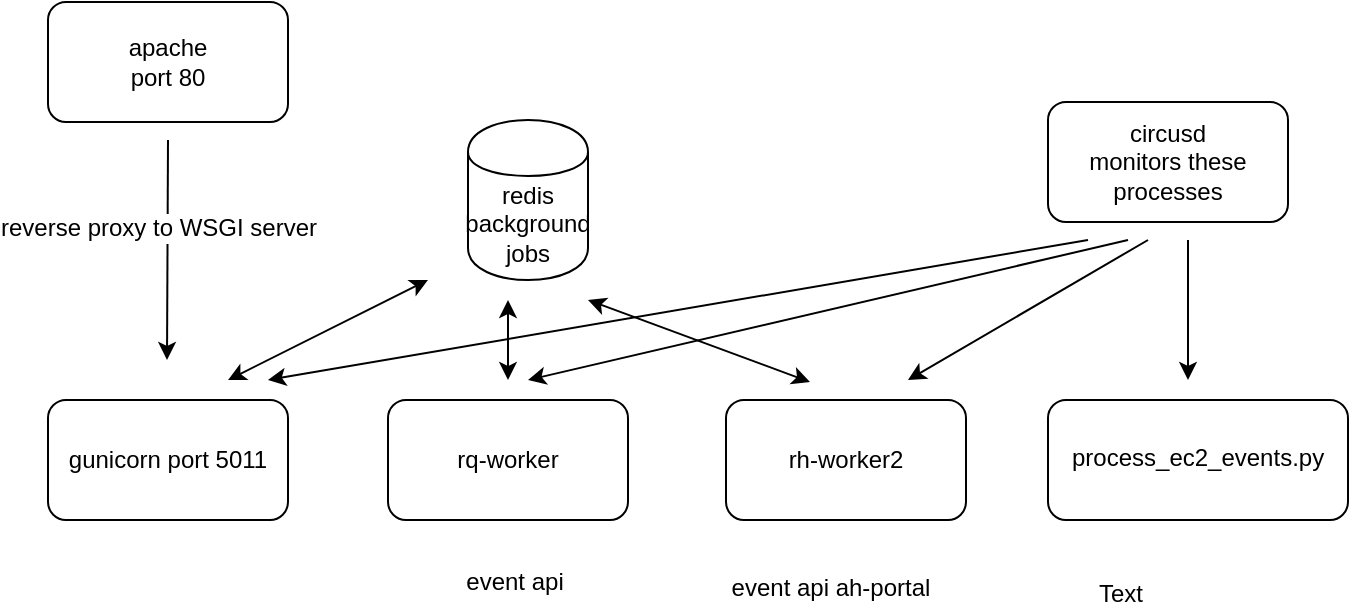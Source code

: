 <mxfile version="12.4.9" type="github">
  <diagram id="6I6xac8LYPNRdGNH9G0V" name="Page-1">
    <mxGraphModel dx="1855" dy="597" grid="1" gridSize="10" guides="1" tooltips="1" connect="1" arrows="1" fold="1" page="1" pageScale="1" pageWidth="827" pageHeight="1169" math="0" shadow="0">
      <root>
        <mxCell id="0"/>
        <mxCell id="1" parent="0"/>
        <mxCell id="7wYDEa6Z_keR5qtmBXL8-1" value="apache&lt;br&gt;port 80" style="rounded=1;whiteSpace=wrap;html=1;" parent="1" vertex="1">
          <mxGeometry x="20" y="21" width="120" height="60" as="geometry"/>
        </mxCell>
        <mxCell id="7wYDEa6Z_keR5qtmBXL8-2" value="gunicorn port 5011&lt;br&gt;" style="rounded=1;whiteSpace=wrap;html=1;" parent="1" vertex="1">
          <mxGeometry x="20" y="220" width="120" height="60" as="geometry"/>
        </mxCell>
        <mxCell id="7wYDEa6Z_keR5qtmBXL8-3" value="" style="endArrow=classic;html=1;" parent="1" edge="1">
          <mxGeometry width="50" height="50" relative="1" as="geometry">
            <mxPoint x="80" y="90" as="sourcePoint"/>
            <mxPoint x="79.5" y="200" as="targetPoint"/>
          </mxGeometry>
        </mxCell>
        <mxCell id="2WvPanqCT4wS21xxcVQg-2" value="reverse proxy to WSGI server" style="text;html=1;align=center;verticalAlign=middle;resizable=0;points=[];labelBackgroundColor=#ffffff;" vertex="1" connectable="0" parent="7wYDEa6Z_keR5qtmBXL8-3">
          <mxGeometry x="-0.2" y="-5" relative="1" as="geometry">
            <mxPoint as="offset"/>
          </mxGeometry>
        </mxCell>
        <mxCell id="7wYDEa6Z_keR5qtmBXL8-4" value="circusd&lt;br&gt;monitors these processes&lt;br&gt;" style="rounded=1;whiteSpace=wrap;html=1;" parent="1" vertex="1">
          <mxGeometry x="520" y="71" width="120" height="60" as="geometry"/>
        </mxCell>
        <mxCell id="7wYDEa6Z_keR5qtmBXL8-5" value="" style="endArrow=classic;html=1;" parent="1" edge="1">
          <mxGeometry width="50" height="50" relative="1" as="geometry">
            <mxPoint x="540" y="140" as="sourcePoint"/>
            <mxPoint x="130" y="210" as="targetPoint"/>
          </mxGeometry>
        </mxCell>
        <mxCell id="7wYDEa6Z_keR5qtmBXL8-6" value="rq-worker&lt;br&gt;" style="rounded=1;whiteSpace=wrap;html=1;" parent="1" vertex="1">
          <mxGeometry x="190" y="220" width="120" height="60" as="geometry"/>
        </mxCell>
        <mxCell id="7wYDEa6Z_keR5qtmBXL8-7" value="rh-worker2" style="rounded=1;whiteSpace=wrap;html=1;" parent="1" vertex="1">
          <mxGeometry x="359" y="220" width="120" height="60" as="geometry"/>
        </mxCell>
        <mxCell id="7wYDEa6Z_keR5qtmBXL8-8" value="" style="rounded=1;whiteSpace=wrap;html=1;" parent="1" vertex="1">
          <mxGeometry x="520" y="220" width="150" height="60" as="geometry"/>
        </mxCell>
        <mxCell id="7wYDEa6Z_keR5qtmBXL8-9" value="process_ec2_events.py" style="text;html=1;" parent="1" vertex="1">
          <mxGeometry x="530" y="235" width="150" height="30" as="geometry"/>
        </mxCell>
        <mxCell id="7wYDEa6Z_keR5qtmBXL8-11" value="" style="endArrow=classic;html=1;" parent="1" edge="1">
          <mxGeometry width="50" height="50" relative="1" as="geometry">
            <mxPoint x="560" y="140" as="sourcePoint"/>
            <mxPoint x="260" y="210" as="targetPoint"/>
          </mxGeometry>
        </mxCell>
        <mxCell id="7wYDEa6Z_keR5qtmBXL8-12" value="" style="endArrow=classic;html=1;" parent="1" edge="1">
          <mxGeometry width="50" height="50" relative="1" as="geometry">
            <mxPoint x="570" y="140" as="sourcePoint"/>
            <mxPoint x="450" y="210" as="targetPoint"/>
          </mxGeometry>
        </mxCell>
        <mxCell id="7wYDEa6Z_keR5qtmBXL8-13" value="" style="endArrow=classic;html=1;" parent="1" edge="1">
          <mxGeometry width="50" height="50" relative="1" as="geometry">
            <mxPoint x="590" y="140" as="sourcePoint"/>
            <mxPoint x="590" y="210" as="targetPoint"/>
          </mxGeometry>
        </mxCell>
        <mxCell id="7wYDEa6Z_keR5qtmBXL8-14" value="redis&lt;br&gt;background jobs" style="shape=cylinder;whiteSpace=wrap;html=1;boundedLbl=1;backgroundOutline=1;" parent="1" vertex="1">
          <mxGeometry x="230" y="80" width="60" height="80" as="geometry"/>
        </mxCell>
        <mxCell id="7wYDEa6Z_keR5qtmBXL8-15" value="" style="endArrow=classic;startArrow=classic;html=1;" parent="1" edge="1">
          <mxGeometry width="50" height="50" relative="1" as="geometry">
            <mxPoint x="250" y="210" as="sourcePoint"/>
            <mxPoint x="250" y="170" as="targetPoint"/>
          </mxGeometry>
        </mxCell>
        <mxCell id="7wYDEa6Z_keR5qtmBXL8-16" value="" style="endArrow=classic;startArrow=classic;html=1;entryX=0.35;entryY=-0.15;entryDx=0;entryDy=0;entryPerimeter=0;" parent="1" target="7wYDEa6Z_keR5qtmBXL8-7" edge="1">
          <mxGeometry width="50" height="50" relative="1" as="geometry">
            <mxPoint x="290" y="170" as="sourcePoint"/>
            <mxPoint x="340" y="120" as="targetPoint"/>
          </mxGeometry>
        </mxCell>
        <mxCell id="2WvPanqCT4wS21xxcVQg-3" value="" style="endArrow=classic;startArrow=classic;html=1;" edge="1" parent="1">
          <mxGeometry width="50" height="50" relative="1" as="geometry">
            <mxPoint x="110" y="210" as="sourcePoint"/>
            <mxPoint x="210" y="160" as="targetPoint"/>
          </mxGeometry>
        </mxCell>
        <mxCell id="2WvPanqCT4wS21xxcVQg-4" value="Text" style="text;html=1;align=center;verticalAlign=middle;resizable=0;points=[];autosize=1;" vertex="1" parent="1">
          <mxGeometry x="536" y="307" width="40" height="20" as="geometry"/>
        </mxCell>
        <mxCell id="2WvPanqCT4wS21xxcVQg-5" value="event api&lt;br&gt;" style="text;html=1;align=center;verticalAlign=middle;resizable=0;points=[];autosize=1;" vertex="1" parent="1">
          <mxGeometry x="223" y="301" width="60" height="20" as="geometry"/>
        </mxCell>
        <mxCell id="2WvPanqCT4wS21xxcVQg-6" value="event api ah-portal&lt;br&gt;" style="text;html=1;align=center;verticalAlign=middle;resizable=0;points=[];autosize=1;" vertex="1" parent="1">
          <mxGeometry x="356" y="304" width="110" height="20" as="geometry"/>
        </mxCell>
      </root>
    </mxGraphModel>
  </diagram>
</mxfile>
